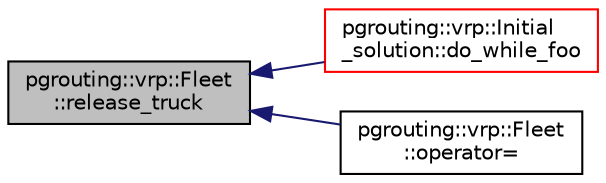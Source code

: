 digraph "pgrouting::vrp::Fleet::release_truck"
{
  edge [fontname="Helvetica",fontsize="10",labelfontname="Helvetica",labelfontsize="10"];
  node [fontname="Helvetica",fontsize="10",shape=record];
  rankdir="LR";
  Node125 [label="pgrouting::vrp::Fleet\l::release_truck",height=0.2,width=0.4,color="black", fillcolor="grey75", style="filled", fontcolor="black"];
  Node125 -> Node126 [dir="back",color="midnightblue",fontsize="10",style="solid",fontname="Helvetica"];
  Node126 [label="pgrouting::vrp::Initial\l_solution::do_while_foo",height=0.2,width=0.4,color="red", fillcolor="white", style="filled",URL="$classpgrouting_1_1vrp_1_1Initial__solution.html#a49860a59bbc3ad10709d9b188321a460"];
  Node125 -> Node128 [dir="back",color="midnightblue",fontsize="10",style="solid",fontname="Helvetica"];
  Node128 [label="pgrouting::vrp::Fleet\l::operator=",height=0.2,width=0.4,color="black", fillcolor="white", style="filled",URL="$classpgrouting_1_1vrp_1_1Fleet.html#aebb9c0cf28fff9cdaa363bd1ef7011c7"];
}
